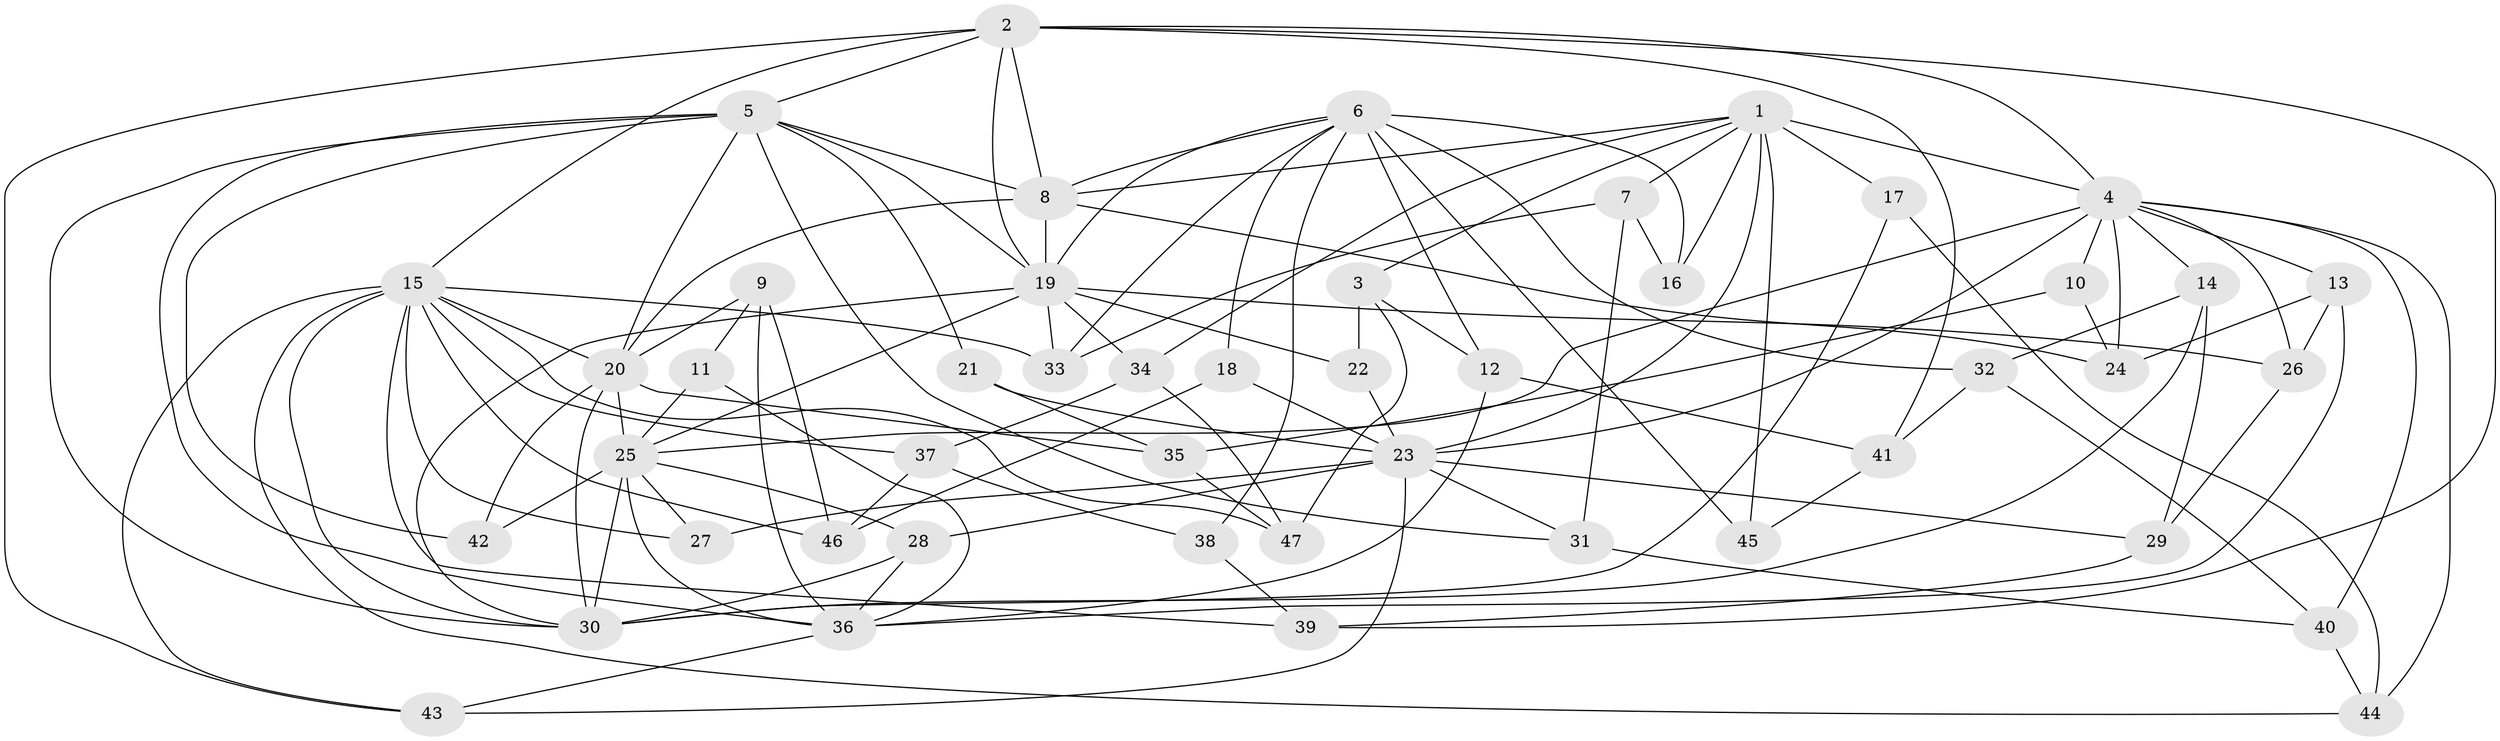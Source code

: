 // original degree distribution, {4: 1.0}
// Generated by graph-tools (version 1.1) at 2025/37/03/09/25 02:37:57]
// undirected, 47 vertices, 121 edges
graph export_dot {
graph [start="1"]
  node [color=gray90,style=filled];
  1;
  2;
  3;
  4;
  5;
  6;
  7;
  8;
  9;
  10;
  11;
  12;
  13;
  14;
  15;
  16;
  17;
  18;
  19;
  20;
  21;
  22;
  23;
  24;
  25;
  26;
  27;
  28;
  29;
  30;
  31;
  32;
  33;
  34;
  35;
  36;
  37;
  38;
  39;
  40;
  41;
  42;
  43;
  44;
  45;
  46;
  47;
  1 -- 3 [weight=1.0];
  1 -- 4 [weight=1.0];
  1 -- 7 [weight=1.0];
  1 -- 8 [weight=1.0];
  1 -- 16 [weight=1.0];
  1 -- 17 [weight=2.0];
  1 -- 23 [weight=1.0];
  1 -- 34 [weight=1.0];
  1 -- 45 [weight=1.0];
  2 -- 4 [weight=1.0];
  2 -- 5 [weight=1.0];
  2 -- 8 [weight=1.0];
  2 -- 15 [weight=1.0];
  2 -- 19 [weight=1.0];
  2 -- 39 [weight=1.0];
  2 -- 41 [weight=1.0];
  2 -- 43 [weight=1.0];
  3 -- 12 [weight=1.0];
  3 -- 22 [weight=1.0];
  3 -- 47 [weight=1.0];
  4 -- 10 [weight=2.0];
  4 -- 13 [weight=1.0];
  4 -- 14 [weight=1.0];
  4 -- 23 [weight=1.0];
  4 -- 24 [weight=1.0];
  4 -- 25 [weight=1.0];
  4 -- 26 [weight=1.0];
  4 -- 40 [weight=1.0];
  4 -- 44 [weight=1.0];
  5 -- 8 [weight=1.0];
  5 -- 19 [weight=1.0];
  5 -- 20 [weight=1.0];
  5 -- 21 [weight=1.0];
  5 -- 30 [weight=1.0];
  5 -- 31 [weight=1.0];
  5 -- 36 [weight=2.0];
  5 -- 42 [weight=1.0];
  6 -- 8 [weight=1.0];
  6 -- 12 [weight=1.0];
  6 -- 16 [weight=2.0];
  6 -- 18 [weight=1.0];
  6 -- 19 [weight=1.0];
  6 -- 32 [weight=1.0];
  6 -- 33 [weight=1.0];
  6 -- 38 [weight=2.0];
  6 -- 45 [weight=2.0];
  7 -- 16 [weight=1.0];
  7 -- 31 [weight=1.0];
  7 -- 33 [weight=1.0];
  8 -- 19 [weight=2.0];
  8 -- 20 [weight=1.0];
  8 -- 24 [weight=1.0];
  9 -- 11 [weight=1.0];
  9 -- 20 [weight=1.0];
  9 -- 36 [weight=1.0];
  9 -- 46 [weight=1.0];
  10 -- 24 [weight=1.0];
  10 -- 35 [weight=1.0];
  11 -- 25 [weight=1.0];
  11 -- 36 [weight=2.0];
  12 -- 36 [weight=1.0];
  12 -- 41 [weight=1.0];
  13 -- 24 [weight=1.0];
  13 -- 26 [weight=1.0];
  13 -- 36 [weight=1.0];
  14 -- 29 [weight=1.0];
  14 -- 30 [weight=1.0];
  14 -- 32 [weight=1.0];
  15 -- 20 [weight=1.0];
  15 -- 27 [weight=2.0];
  15 -- 30 [weight=1.0];
  15 -- 33 [weight=1.0];
  15 -- 37 [weight=1.0];
  15 -- 39 [weight=1.0];
  15 -- 43 [weight=1.0];
  15 -- 44 [weight=1.0];
  15 -- 46 [weight=1.0];
  15 -- 47 [weight=1.0];
  17 -- 30 [weight=1.0];
  17 -- 44 [weight=1.0];
  18 -- 23 [weight=2.0];
  18 -- 46 [weight=1.0];
  19 -- 22 [weight=2.0];
  19 -- 25 [weight=1.0];
  19 -- 26 [weight=1.0];
  19 -- 30 [weight=1.0];
  19 -- 33 [weight=1.0];
  19 -- 34 [weight=1.0];
  20 -- 25 [weight=1.0];
  20 -- 30 [weight=1.0];
  20 -- 35 [weight=1.0];
  20 -- 42 [weight=1.0];
  21 -- 23 [weight=2.0];
  21 -- 35 [weight=1.0];
  22 -- 23 [weight=1.0];
  23 -- 27 [weight=1.0];
  23 -- 28 [weight=1.0];
  23 -- 29 [weight=1.0];
  23 -- 31 [weight=1.0];
  23 -- 43 [weight=1.0];
  25 -- 27 [weight=1.0];
  25 -- 28 [weight=1.0];
  25 -- 30 [weight=3.0];
  25 -- 36 [weight=1.0];
  25 -- 42 [weight=2.0];
  26 -- 29 [weight=1.0];
  28 -- 30 [weight=1.0];
  28 -- 36 [weight=1.0];
  29 -- 39 [weight=1.0];
  31 -- 40 [weight=1.0];
  32 -- 40 [weight=1.0];
  32 -- 41 [weight=1.0];
  34 -- 37 [weight=1.0];
  34 -- 47 [weight=1.0];
  35 -- 47 [weight=1.0];
  36 -- 43 [weight=1.0];
  37 -- 38 [weight=1.0];
  37 -- 46 [weight=1.0];
  38 -- 39 [weight=1.0];
  40 -- 44 [weight=1.0];
  41 -- 45 [weight=1.0];
}
